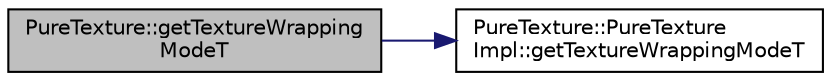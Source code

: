 digraph "PureTexture::getTextureWrappingModeT"
{
 // LATEX_PDF_SIZE
  edge [fontname="Helvetica",fontsize="10",labelfontname="Helvetica",labelfontsize="10"];
  node [fontname="Helvetica",fontsize="10",shape=record];
  rankdir="LR";
  Node1 [label="PureTexture::getTextureWrapping\lModeT",height=0.2,width=0.4,color="black", fillcolor="grey75", style="filled", fontcolor="black",tooltip="Gets the texture wrapping mode for T coordinates."];
  Node1 -> Node2 [color="midnightblue",fontsize="10",style="solid",fontname="Helvetica"];
  Node2 [label="PureTexture::PureTexture\lImpl::getTextureWrappingModeT",height=0.2,width=0.4,color="black", fillcolor="white", style="filled",URL="$class_pure_texture_1_1_pure_texture_impl.html#a84c910153f46b8f190e72ffc617187c6",tooltip=" "];
}

